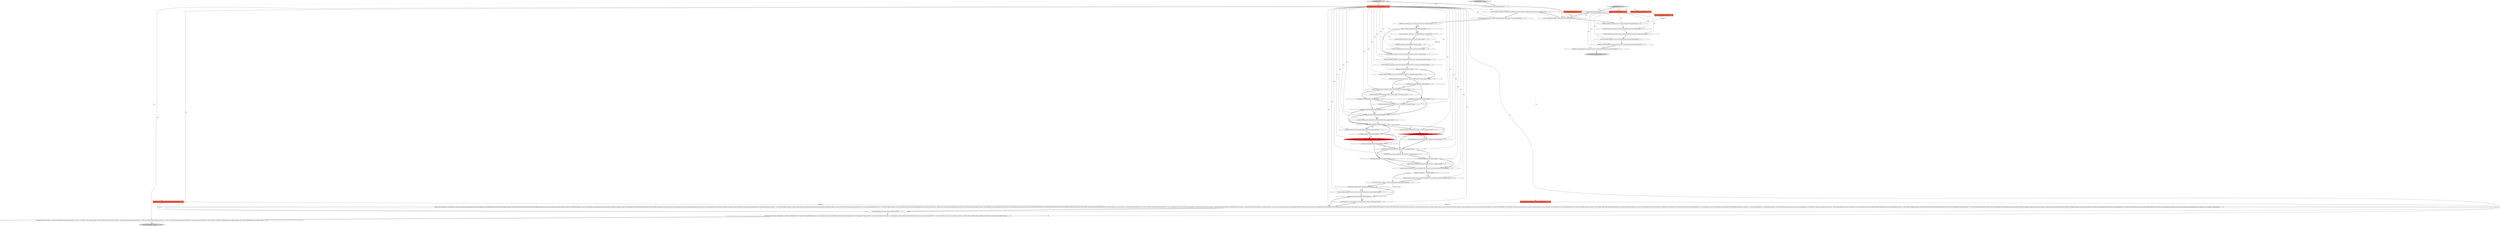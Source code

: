 digraph {
9 [style = filled, label = "JSONUtils.field(json,RegistryConstants.ATTR_TEMPLATE,dataSource.isTemplate())@@@18@@@['1', '1', '0']", fillcolor = white, shape = ellipse image = "AAA0AAABBB1BBB"];
27 [style = filled, label = "serializeModifyPermissions(json,dataSource)@@@118@@@['1', '1', '0']", fillcolor = white, shape = ellipse image = "AAA0AAABBB1BBB"];
5 [style = filled, label = "dataSource.getFolder() != null@@@29@@@['1', '1', '0']", fillcolor = white, shape = diamond image = "AAA0AAABBB1BBB"];
47 [style = filled, label = "navSettings.isHideVirtualModel()@@@26@@@['0', '1', '0']", fillcolor = white, shape = diamond image = "AAA0AAABBB2BBB"];
11 [style = filled, label = "JSONUtils.field(json,RegistryConstants.ATTR_SAVE_PASSWORD,dataSource.isSavePassword())@@@16@@@['1', '1', '0']", fillcolor = white, shape = ellipse image = "AAA0AAABBB1BBB"];
21 [style = filled, label = "dataSource.hasSharedVirtualModel()@@@36@@@['1', '1', '0']", fillcolor = white, shape = diamond image = "AAA0AAABBB1BBB"];
46 [style = filled, label = "navSettings.isShowSystemObjects()@@@21@@@['0', '1', '0']", fillcolor = white, shape = diamond image = "AAA0AAABBB2BBB"];
32 [style = filled, label = "{DBPConnectionConfiguration connectionInfo = dataSource.getConnectionConfiguration()json.name(\"configuration\")json.beginObject()JSONUtils.fieldNE(json,RegistryConstants.ATTR_HOST,connectionInfo.getHostName())JSONUtils.fieldNE(json,RegistryConstants.ATTR_PORT,connectionInfo.getHostPort())JSONUtils.fieldNE(json,RegistryConstants.ATTR_SERVER,connectionInfo.getServerName())JSONUtils.fieldNE(json,RegistryConstants.ATTR_DATABASE,connectionInfo.getDatabaseName())JSONUtils.fieldNE(json,RegistryConstants.ATTR_URL,connectionInfo.getUrl())saveSecuredCredentials(dataSource,null,null,new SecureCredentials(dataSource))JSONUtils.fieldNE(json,RegistryConstants.ATTR_HOME,connectionInfo.getClientHomeId())if (connectionInfo.getConnectionType() != null) {JSONUtils.field(json,RegistryConstants.ATTR_TYPE,connectionInfo.getConnectionType().getId())}JSONUtils.fieldNE(json,RegistryConstants.ATTR_COLOR,connectionInfo.getConnectionColor())if (connectionInfo.getKeepAliveInterval() > 0) {JSONUtils.field(json,RegistryConstants.ATTR_KEEP_ALIVE,connectionInfo.getKeepAliveInterval())}JSONUtils.fieldNE(json,\"config-profile\",connectionInfo.getConfigProfileName())JSONUtils.serializeProperties(json,RegistryConstants.TAG_PROPERTIES,connectionInfo.getProperties())JSONUtils.serializeProperties(json,RegistryConstants.TAG_PROVIDER_PROPERTIES,connectionInfo.getProviderProperties())JSONUtils.fieldNE(json,RegistryConstants.ATTR_AUTH_MODEL,connectionInfo.getAuthModelId())JSONUtils.serializeProperties(json,\"auth-properties\",connectionInfo.getAuthProperties())if (!ArrayUtils.isEmpty(connectionInfo.getDeclaredEvents())) {json.name(RegistryConstants.TAG_EVENTS)json.beginObject()for (DBPConnectionEventType eventType : connectionInfo.getDeclaredEvents()){DBRShellCommand command = connectionInfo.getEvent(eventType)if (!command.isEnabled()) {continue}json.name(eventType.name())json.beginObject()JSONUtils.field(json,RegistryConstants.ATTR_ENABLED,command.isEnabled())JSONUtils.field(json,RegistryConstants.ATTR_SHOW_PANEL,command.isShowProcessPanel())JSONUtils.field(json,RegistryConstants.ATTR_WAIT_PROCESS,command.isWaitProcessFinish())if (command.isWaitProcessFinish()) {JSONUtils.field(json,RegistryConstants.ATTR_WAIT_PROCESS_TIMEOUT,command.getWaitProcessTimeoutMs())}JSONUtils.field(json,RegistryConstants.ATTR_TERMINATE_AT_DISCONNECT,command.isTerminateAtDisconnect())JSONUtils.field(json,RegistryConstants.ATTR_PAUSE_AFTER_EXECUTE,command.getPauseAfterExecute())JSONUtils.fieldNE(json,RegistryConstants.ATTR_WORKING_DIRECTORY,command.getWorkingDirectory())JSONUtils.fieldNE(json,RegistryConstants.ATTR_COMMAND,command.getCommand())json.endObject()}json.endObject()}if (!CommonUtils.isEmpty(connectionInfo.getHandlers())) {json.name(RegistryConstants.TAG_HANDLERS)json.beginObject()for (DBWHandlerConfiguration configuration : connectionInfo.getHandlers()){if (configuration.isEnabled()) {saveNetworkHandlerConfiguration(json,dataSource,null,configuration)}}json.endObject()}{DBPConnectionBootstrap bootstrap = connectionInfo.getBootstrap()if (bootstrap.hasData()) {json.name(RegistryConstants.TAG_BOOTSTRAP)json.beginObject()if (bootstrap.getDefaultAutoCommit() != null) {JSONUtils.field(json,RegistryConstants.ATTR_AUTOCOMMIT,bootstrap.getDefaultAutoCommit())}if (bootstrap.getDefaultTransactionIsolation() != null) {JSONUtils.field(json,RegistryConstants.ATTR_TXN_ISOLATION,bootstrap.getDefaultTransactionIsolation())}JSONUtils.fieldNE(json,RegistryConstants.ATTR_DEFAULT_CATALOG,bootstrap.getDefaultCatalogName())JSONUtils.fieldNE(json,RegistryConstants.ATTR_DEFAULT_SCHEMA,bootstrap.getDefaultSchemaName())if (bootstrap.isIgnoreErrors()) {JSONUtils.field(json,RegistryConstants.ATTR_IGNORE_ERRORS,true)}JSONUtils.serializeStringList(json,RegistryConstants.TAG_QUERY,bootstrap.getInitQueries())json.endObject()}}json.endObject()}@@@39@@@['1', '1', '0']", fillcolor = white, shape = ellipse image = "AAA0AAABBB1BBB"];
53 [style = filled, label = "navSettings.isHideSchemas()@@@25@@@['0', '1', '0']", fillcolor = white, shape = diamond image = "AAA0AAABBB2BBB"];
6 [style = filled, label = "JSONUtils.field(json,RegistryConstants.ATTR_FOLDER,dataSource.getFolder().getFolderPath())@@@30@@@['1', '1', '0']", fillcolor = white, shape = ellipse image = "AAA0AAABBB1BBB"];
45 [style = filled, label = "JSONUtils.field(json,RegistryConstants.ATTR_LOCK_PASSWORD,lockPasswordHash)@@@34@@@['1', '1', '0']", fillcolor = white, shape = ellipse image = "AAA0AAABBB1BBB"];
39 [style = filled, label = "navSettings.isHideFolders()@@@24@@@['1', '1', '0']", fillcolor = white, shape = diamond image = "AAA0AAABBB1BBB"];
26 [style = filled, label = "origin != DataSourceOriginLocal.INSTANCE@@@8@@@['1', '1', '0']", fillcolor = white, shape = diamond image = "AAA0AAABBB1BBB"];
13 [style = filled, label = "JSONUtils.field(json,ATTR_NAVIGATOR_SHOW_SYSTEM_OBJECTS,true)@@@21@@@['1', '0', '0']", fillcolor = white, shape = ellipse image = "AAA0AAABBB1BBB"];
1 [style = filled, label = "DataSourceNavigatorSettings navSettings = dataSource.getNavigatorSettings()@@@20@@@['1', '1', '0']", fillcolor = white, shape = ellipse image = "AAA0AAABBB1BBB"];
40 [style = filled, label = "navSettings.isMergeEntities()@@@27@@@['1', '0', '0']", fillcolor = white, shape = diamond image = "AAA0AAABBB1BBB"];
50 [style = filled, label = "saveDataSource['0', '1', '0']", fillcolor = lightgray, shape = diamond image = "AAA0AAABBB2BBB"];
2 [style = filled, label = "{Collection<FilterMapping> filterMappings = dataSource.getObjectFilters()if (!CommonUtils.isEmpty(filterMappings)) {json.name(RegistryConstants.TAG_FILTERS)json.beginArray()for (FilterMapping filter : filterMappings){if (filter.defaultFilter != null && !filter.defaultFilter.isEmpty()) {saveObjectFiler(json,filter.typeName,null,filter.defaultFilter)}for (Map.Entry<String,DBSObjectFilter> cf : filter.customFilters.entrySet()){if (!cf.getValue().isEmpty()) {saveObjectFiler(json,filter.typeName,cf.getKey(),cf.getValue())}}}json.endArray()}}@@@119@@@['1', '1', '0']", fillcolor = white, shape = ellipse image = "AAA0AAABBB1BBB"];
25 [style = filled, label = "navSettings.isShowOnlyEntities()@@@23@@@['1', '0', '0']", fillcolor = white, shape = diamond image = "AAA0AAABBB1BBB"];
60 [style = filled, label = "JSONUtils.fieldNE(json,RegistryConstants.ATTR_TYPE,typeName)@@@5@@@['0', '0', '1']", fillcolor = white, shape = ellipse image = "AAA0AAABBB3BBB"];
43 [style = filled, label = "JSONUtils.field(json,ATTR_NAVIGATOR_SHOW_SYSTEM_OBJECTS,true)@@@21@@@['1', '1', '0']", fillcolor = white, shape = ellipse image = "AAA0AAABBB1BBB"];
36 [style = filled, label = "JSONUtils.field(json,ATTR_NAVIGATOR_SHOW_UTIL_OBJECTS,true)@@@22@@@['1', '1', '0']", fillcolor = white, shape = ellipse image = "AAA0AAABBB1BBB"];
19 [style = filled, label = "JSONUtils.field(json,RegistryConstants.ATTR_DRIVER,dataSource.getDriver().getId())@@@6@@@['1', '1', '0']", fillcolor = white, shape = ellipse image = "AAA0AAABBB1BBB"];
48 [style = filled, label = "JSONUtils.field(json,ATTR_NAVIGATOR_HIDE_FOLDERS,true)@@@24@@@['0', '1', '0']", fillcolor = white, shape = ellipse image = "AAA0AAABBB2BBB"];
57 [style = filled, label = "DBSObjectFilter filter@@@2@@@['0', '0', '1']", fillcolor = tomato, shape = box image = "AAA0AAABBB3BBB"];
28 [style = filled, label = "JSONUtils.fieldNE(json,RegistryConstants.TAG_DESCRIPTION,dataSource.getDescription())@@@15@@@['1', '1', '0']", fillcolor = white, shape = ellipse image = "AAA0AAABBB1BBB"];
44 [style = filled, label = "JSONUtils.field(json,ATTR_NAVIGATOR_MERGE_ENTITIES,true)@@@27@@@['1', '1', '0']", fillcolor = white, shape = ellipse image = "AAA0AAABBB1BBB"];
4 [style = filled, label = "JSONUtils.fieldNE(json,RegistryConstants.ATTR_ID,objectID)@@@4@@@['1', '1', '1']", fillcolor = white, shape = ellipse image = "AAA0AAABBB1BBB"];
33 [style = filled, label = "@NotNull JsonWriter json@@@2@@@['1', '1', '0']", fillcolor = tomato, shape = box image = "AAA0AAABBB1BBB"];
34 [style = filled, label = "dataSource.isTemplate()@@@17@@@['1', '1', '0']", fillcolor = white, shape = diamond image = "AAA0AAABBB1BBB"];
62 [style = filled, label = "JSONUtils.field(json,RegistryConstants.ATTR_ENABLED,filter.isEnabled())@@@8@@@['0', '0', '1']", fillcolor = white, shape = ellipse image = "AAA0AAABBB3BBB"];
64 [style = filled, label = "json.endObject()@@@11@@@['0', '0', '1']", fillcolor = lightgray, shape = ellipse image = "AAA0AAABBB3BBB"];
67 [style = filled, label = "saveObjectFiler['0', '0', '1']", fillcolor = lightgray, shape = diamond image = "AAA0AAABBB3BBB"];
58 [style = filled, label = "String objectID@@@2@@@['0', '0', '1']", fillcolor = tomato, shape = box image = "AAA0AAABBB3BBB"];
37 [style = filled, label = "navSettings.isMergeSchemas()@@@25@@@['1', '0', '0']", fillcolor = red, shape = diamond image = "AAA1AAABBB1BBB"];
30 [style = filled, label = "navSettings.isShowOnlyEntities()@@@23@@@['1', '1', '0']", fillcolor = white, shape = diamond image = "AAA0AAABBB1BBB"];
31 [style = filled, label = "JSONUtils.field(json,ATTR_NAVIGATOR_HIDE_VIRTUAL,true)@@@26@@@['1', '1', '0']", fillcolor = white, shape = ellipse image = "AAA0AAABBB1BBB"];
15 [style = filled, label = "{SimplePreferenceStore prefStore = dataSource.getPreferenceStore()Map<String,String> props = new TreeMap<>()for (String propName : prefStore.preferenceNames()){String propValue = prefStore.getString(propName)String defValue = prefStore.getDefaultString(propName)if (propValue != null && !CommonUtils.equalObjects(propValue,defValue)) {props.put(propName,propValue)}}if (!props.isEmpty()) {JSONUtils.serializeProperties(json,RegistryConstants.TAG_CUSTOM_PROPERTIES,props)}}@@@137@@@['1', '1', '0']", fillcolor = white, shape = ellipse image = "AAA0AAABBB1BBB"];
42 [style = filled, label = "json.endObject()@@@151@@@['1', '1', '0']", fillcolor = lightgray, shape = ellipse image = "AAA0AAABBB1BBB"];
38 [style = filled, label = "json.name(dataSource.getId())@@@3@@@['1', '1', '0']", fillcolor = white, shape = ellipse image = "AAA0AAABBB1BBB"];
56 [style = filled, label = "JSONUtils.serializeStringList(json,RegistryConstants.TAG_INCLUDE,filter.getInclude())@@@9@@@['0', '0', '1']", fillcolor = white, shape = ellipse image = "AAA0AAABBB3BBB"];
0 [style = filled, label = "originProps.put(ATTR_ORIGIN_TYPE,origin.getType())@@@10@@@['1', '1', '0']", fillcolor = white, shape = ellipse image = "AAA0AAABBB1BBB"];
18 [style = filled, label = "JSONUtils.field(json,ATTR_NAVIGATOR_HIDE_FOLDERS,true)@@@24@@@['1', '0', '0']", fillcolor = white, shape = ellipse image = "AAA0AAABBB1BBB"];
63 [style = filled, label = "JSONUtils.serializeStringList(json,RegistryConstants.TAG_EXCLUDE,filter.getExclude())@@@10@@@['0', '0', '1']", fillcolor = white, shape = ellipse image = "AAA0AAABBB3BBB"];
8 [style = filled, label = "JSONUtils.field(json,ATTR_NAVIGATOR_HIDE_SCHEMAS,true)@@@25@@@['1', '0', '0']", fillcolor = white, shape = ellipse image = "AAA0AAABBB1BBB"];
23 [style = filled, label = "@NotNull DataSourceDescriptor dataSource@@@2@@@['1', '0', '0']", fillcolor = tomato, shape = box image = "AAA0AAABBB1BBB"];
29 [style = filled, label = "JSONUtils.field(json,RegistryConstants.ATTR_PROVIDER,dataSource.getDriver().getProviderDescriptor().getId())@@@5@@@['1', '1', '0']", fillcolor = white, shape = ellipse image = "AAA0AAABBB1BBB"];
59 [style = filled, label = "json.beginObject()@@@3@@@['0', '0', '1']", fillcolor = white, shape = ellipse image = "AAA0AAABBB3BBB"];
66 [style = filled, label = "JSONUtils.fieldNE(json,RegistryConstants.ATTR_DESCRIPTION,filter.getDescription())@@@7@@@['0', '0', '1']", fillcolor = white, shape = ellipse image = "AAA0AAABBB3BBB"];
51 [style = filled, label = "navSettings.isMergeEntities()@@@27@@@['0', '1', '0']", fillcolor = white, shape = diamond image = "AAA0AAABBB2BBB"];
54 [style = filled, label = "JSONUtils.field(json,ATTR_NAVIGATOR_HIDE_SCHEMAS,true)@@@25@@@['0', '1', '0']", fillcolor = red, shape = ellipse image = "AAA1AAABBB2BBB"];
55 [style = filled, label = "navSettings.isShowUtilityObjects()@@@22@@@['0', '1', '0']", fillcolor = white, shape = diamond image = "AAA0AAABBB2BBB"];
16 [style = filled, label = "originProps.putAll(origin.getConfiguration())@@@11@@@['1', '1', '0']", fillcolor = white, shape = ellipse image = "AAA0AAABBB1BBB"];
22 [style = filled, label = "JSONUtils.field(json,\"virtual-model-id\",dataSource.getVirtualModel().getId())@@@37@@@['1', '1', '0']", fillcolor = white, shape = ellipse image = "AAA0AAABBB1BBB"];
68 [style = filled, label = "JsonWriter json@@@2@@@['0', '0', '1']", fillcolor = tomato, shape = box image = "AAA0AAABBB3BBB"];
49 [style = filled, label = "JSONUtils.field(json,ATTR_NAVIGATOR_SHOW_ONLY_ENTITIES,true)@@@23@@@['0', '1', '0']", fillcolor = white, shape = ellipse image = "AAA0AAABBB2BBB"];
20 [style = filled, label = "JSONUtils.field(json,ATTR_NAVIGATOR_HIDE_VIRTUAL,true)@@@26@@@['1', '0', '0']", fillcolor = white, shape = ellipse image = "AAA0AAABBB1BBB"];
41 [style = filled, label = "DBPDataSourceOrigin origin = dataSource.getOriginSource()@@@7@@@['1', '1', '0']", fillcolor = white, shape = ellipse image = "AAA0AAABBB1BBB"];
17 [style = filled, label = "saveDataSource['1', '0', '0']", fillcolor = lightgray, shape = diamond image = "AAA0AAABBB1BBB"];
24 [style = filled, label = "JSONUtils.serializeProperties(json,TAG_ORIGIN,originProps)@@@12@@@['1', '1', '0']", fillcolor = white, shape = ellipse image = "AAA0AAABBB1BBB"];
12 [style = filled, label = "Map<String,Object> originProps = new LinkedHashMap<>()@@@9@@@['1', '1', '0']", fillcolor = white, shape = ellipse image = "AAA0AAABBB1BBB"];
14 [style = filled, label = "navSettings.isShowUtilityObjects()@@@22@@@['1', '0', '0']", fillcolor = white, shape = diamond image = "AAA0AAABBB1BBB"];
3 [style = filled, label = "final String lockPasswordHash = dataSource.getLockPasswordHash()@@@32@@@['1', '1', '0']", fillcolor = white, shape = ellipse image = "AAA0AAABBB1BBB"];
35 [style = filled, label = "!CommonUtils.isEmpty(lockPasswordHash)@@@33@@@['1', '1', '0']", fillcolor = white, shape = diamond image = "AAA0AAABBB1BBB"];
61 [style = filled, label = "String typeName@@@2@@@['0', '0', '1']", fillcolor = tomato, shape = box image = "AAA0AAABBB3BBB"];
65 [style = filled, label = "JSONUtils.fieldNE(json,RegistryConstants.ATTR_NAME,filter.getName())@@@6@@@['0', '0', '1']", fillcolor = white, shape = ellipse image = "AAA0AAABBB3BBB"];
52 [style = filled, label = "@NotNull DataSourceDescriptor dataSource@@@2@@@['0', '1', '0']", fillcolor = tomato, shape = box image = "AAA0AAABBB2BBB"];
7 [style = filled, label = "JSONUtils.field(json,RegistryConstants.ATTR_NAME,dataSource.getName())@@@14@@@['1', '1', '0']", fillcolor = white, shape = ellipse image = "AAA0AAABBB1BBB"];
10 [style = filled, label = "JSONUtils.field(json,RegistryConstants.ATTR_READ_ONLY,dataSource.isConnectionReadOnly())@@@28@@@['1', '1', '0']", fillcolor = white, shape = ellipse image = "AAA0AAABBB1BBB"];
5->3 [style = bold, label=""];
6->3 [style = bold, label=""];
33->20 [style = solid, label="json"];
14->25 [style = bold, label=""];
33->54 [style = solid, label="json"];
34->9 [style = bold, label=""];
55->36 [style = bold, label=""];
33->8 [style = solid, label="json"];
43->55 [style = bold, label=""];
50->52 [style = dotted, label="true"];
33->43 [style = solid, label="json"];
25->30 [style = bold, label=""];
68->60 [style = solid, label="json"];
39->18 [style = dotted, label="true"];
26->12 [style = dotted, label="true"];
38->4 [style = bold, label=""];
53->47 [style = bold, label=""];
34->9 [style = dotted, label="true"];
66->62 [style = bold, label=""];
30->49 [style = bold, label=""];
53->54 [style = bold, label=""];
51->10 [style = bold, label=""];
40->44 [style = dotted, label="true"];
23->27 [style = solid, label="dataSource"];
52->32 [style = solid, label="dataSource"];
33->29 [style = solid, label="json"];
1->46 [style = bold, label=""];
33->11 [style = solid, label="json"];
68->4 [style = solid, label="json"];
39->18 [style = bold, label=""];
3->35 [style = bold, label=""];
17->38 [style = bold, label=""];
26->12 [style = bold, label=""];
49->39 [style = bold, label=""];
37->31 [style = bold, label=""];
67->61 [style = dotted, label="true"];
26->24 [style = dotted, label="true"];
2->15 [style = bold, label=""];
47->51 [style = bold, label=""];
35->45 [style = bold, label=""];
31->40 [style = bold, label=""];
50->33 [style = dotted, label="true"];
60->65 [style = bold, label=""];
26->16 [style = dotted, label="true"];
33->49 [style = solid, label="json"];
67->58 [style = dotted, label="true"];
31->20 [style = bold, label=""];
30->49 [style = dotted, label="true"];
13->14 [style = bold, label=""];
27->2 [style = bold, label=""];
33->31 [style = solid, label="json"];
55->36 [style = dotted, label="true"];
62->56 [style = bold, label=""];
67->57 [style = dotted, label="true"];
26->7 [style = bold, label=""];
51->44 [style = bold, label=""];
59->4 [style = bold, label=""];
5->6 [style = dotted, label="true"];
33->15 [style = solid, label="json"];
22->32 [style = bold, label=""];
65->66 [style = bold, label=""];
21->22 [style = dotted, label="true"];
33->7 [style = solid, label="json"];
33->2 [style = solid, label="json"];
35->21 [style = bold, label=""];
17->23 [style = dotted, label="true"];
19->60 [style = dashed, label="0"];
33->10 [style = solid, label="json"];
33->44 [style = solid, label="json"];
61->60 [style = solid, label="typeName"];
33->45 [style = solid, label="json"];
43->13 [style = bold, label=""];
36->30 [style = bold, label=""];
37->8 [style = dotted, label="true"];
36->25 [style = bold, label=""];
31->51 [style = bold, label=""];
5->6 [style = bold, label=""];
29->4 [style = dashed, label="0"];
19->41 [style = bold, label=""];
21->22 [style = bold, label=""];
45->21 [style = bold, label=""];
33->27 [style = solid, label="json"];
33->22 [style = solid, label="json"];
9->1 [style = bold, label=""];
24->7 [style = bold, label=""];
17->33 [style = dotted, label="true"];
14->36 [style = bold, label=""];
39->37 [style = bold, label=""];
18->37 [style = bold, label=""];
46->43 [style = bold, label=""];
33->13 [style = solid, label="json"];
0->16 [style = bold, label=""];
33->32 [style = solid, label="json"];
25->39 [style = bold, label=""];
8->31 [style = bold, label=""];
47->31 [style = bold, label=""];
16->24 [style = bold, label=""];
32->27 [style = bold, label=""];
4->29 [style = bold, label=""];
39->53 [style = bold, label=""];
33->6 [style = solid, label="json"];
33->19 [style = solid, label="json"];
55->30 [style = bold, label=""];
10->5 [style = bold, label=""];
29->19 [style = bold, label=""];
7->28 [style = bold, label=""];
43->14 [style = bold, label=""];
39->48 [style = dotted, label="true"];
68->56 [style = solid, label="json"];
23->32 [style = solid, label="dataSource"];
68->62 [style = solid, label="json"];
41->26 [style = solid, label="origin"];
56->63 [style = bold, label=""];
37->8 [style = bold, label=""];
68->63 [style = solid, label="json"];
33->18 [style = solid, label="json"];
35->45 [style = dotted, label="true"];
40->44 [style = bold, label=""];
46->55 [style = bold, label=""];
40->10 [style = bold, label=""];
39->48 [style = bold, label=""];
68->65 [style = solid, label="json"];
58->4 [style = solid, label="objectID"];
33->48 [style = solid, label="json"];
68->66 [style = solid, label="json"];
34->1 [style = bold, label=""];
63->64 [style = bold, label=""];
1->43 [style = bold, label=""];
28->11 [style = bold, label=""];
33->9 [style = solid, label="json"];
33->28 [style = solid, label="json"];
44->10 [style = bold, label=""];
4->60 [style = bold, label=""];
37->54 [style = dashed, label="0"];
12->24 [style = solid, label="originProps"];
48->53 [style = bold, label=""];
43->13 [style = dotted, label="true"];
47->31 [style = dotted, label="true"];
12->0 [style = bold, label=""];
31->20 [style = dotted, label="true"];
33->36 [style = solid, label="json"];
14->36 [style = dotted, label="true"];
3->45 [style = solid, label="lockPasswordHash"];
20->40 [style = bold, label=""];
54->47 [style = bold, label=""];
11->34 [style = bold, label=""];
50->38 [style = bold, label=""];
15->42 [style = bold, label=""];
67->68 [style = dotted, label="true"];
21->32 [style = bold, label=""];
30->39 [style = bold, label=""];
33->24 [style = solid, label="json"];
52->27 [style = solid, label="dataSource"];
41->26 [style = bold, label=""];
51->44 [style = dotted, label="true"];
53->54 [style = dotted, label="true"];
25->30 [style = dotted, label="true"];
46->43 [style = dotted, label="true"];
33->30 [style = solid, label="json"];
26->0 [style = dotted, label="true"];
67->59 [style = bold, label=""];
}
